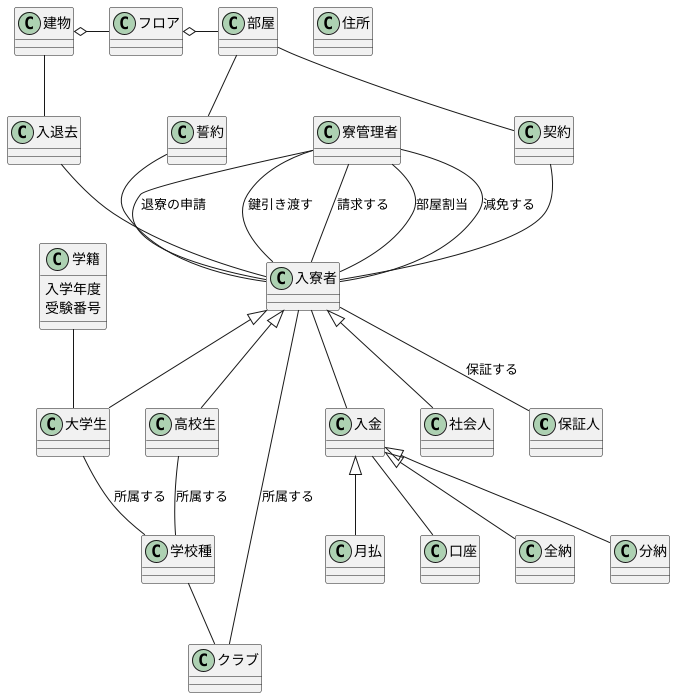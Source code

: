 @startuml

class 保証人
class クラブ
class 学校種
class 入寮者
class 建物
class フロア
class 部屋
class 住所
class 契約
class 誓約
class 口座
class 寮管理者
class 入金
class 学籍 {
    入学年度
    受験番号
}
class 入退去

学籍 -- 大学生

入金 <|-- 全納
入金 <|-- 分納
入金 <|-- 月払

寮管理者 -- 入寮者: 部屋割当
寮管理者 -- 入寮者: 減免する
寮管理者 -- 入寮者: 退寮の申請
寮管理者 -- 入寮者: 鍵引き渡す
寮管理者 -- 入寮者: 請求する
入寮者 <|-- 大学生
入寮者 <|-- 高校生
入寮者 <|-- 社会人
建物 -- 入退去
入退去 -- 入寮者
部屋 -- 契約
契約 -- 入寮者
部屋 -- 誓約
誓約 -- 入寮者
入寮者 -- 入金
入金 -- 口座
建物 o- フロア
フロア o- 部屋
学校種 -- クラブ
大学生 -- 学校種: 所属する
高校生 -- 学校種: 所属する
入寮者 -- クラブ: 所属する
入寮者 -- 保証人: 保証する

@enduml